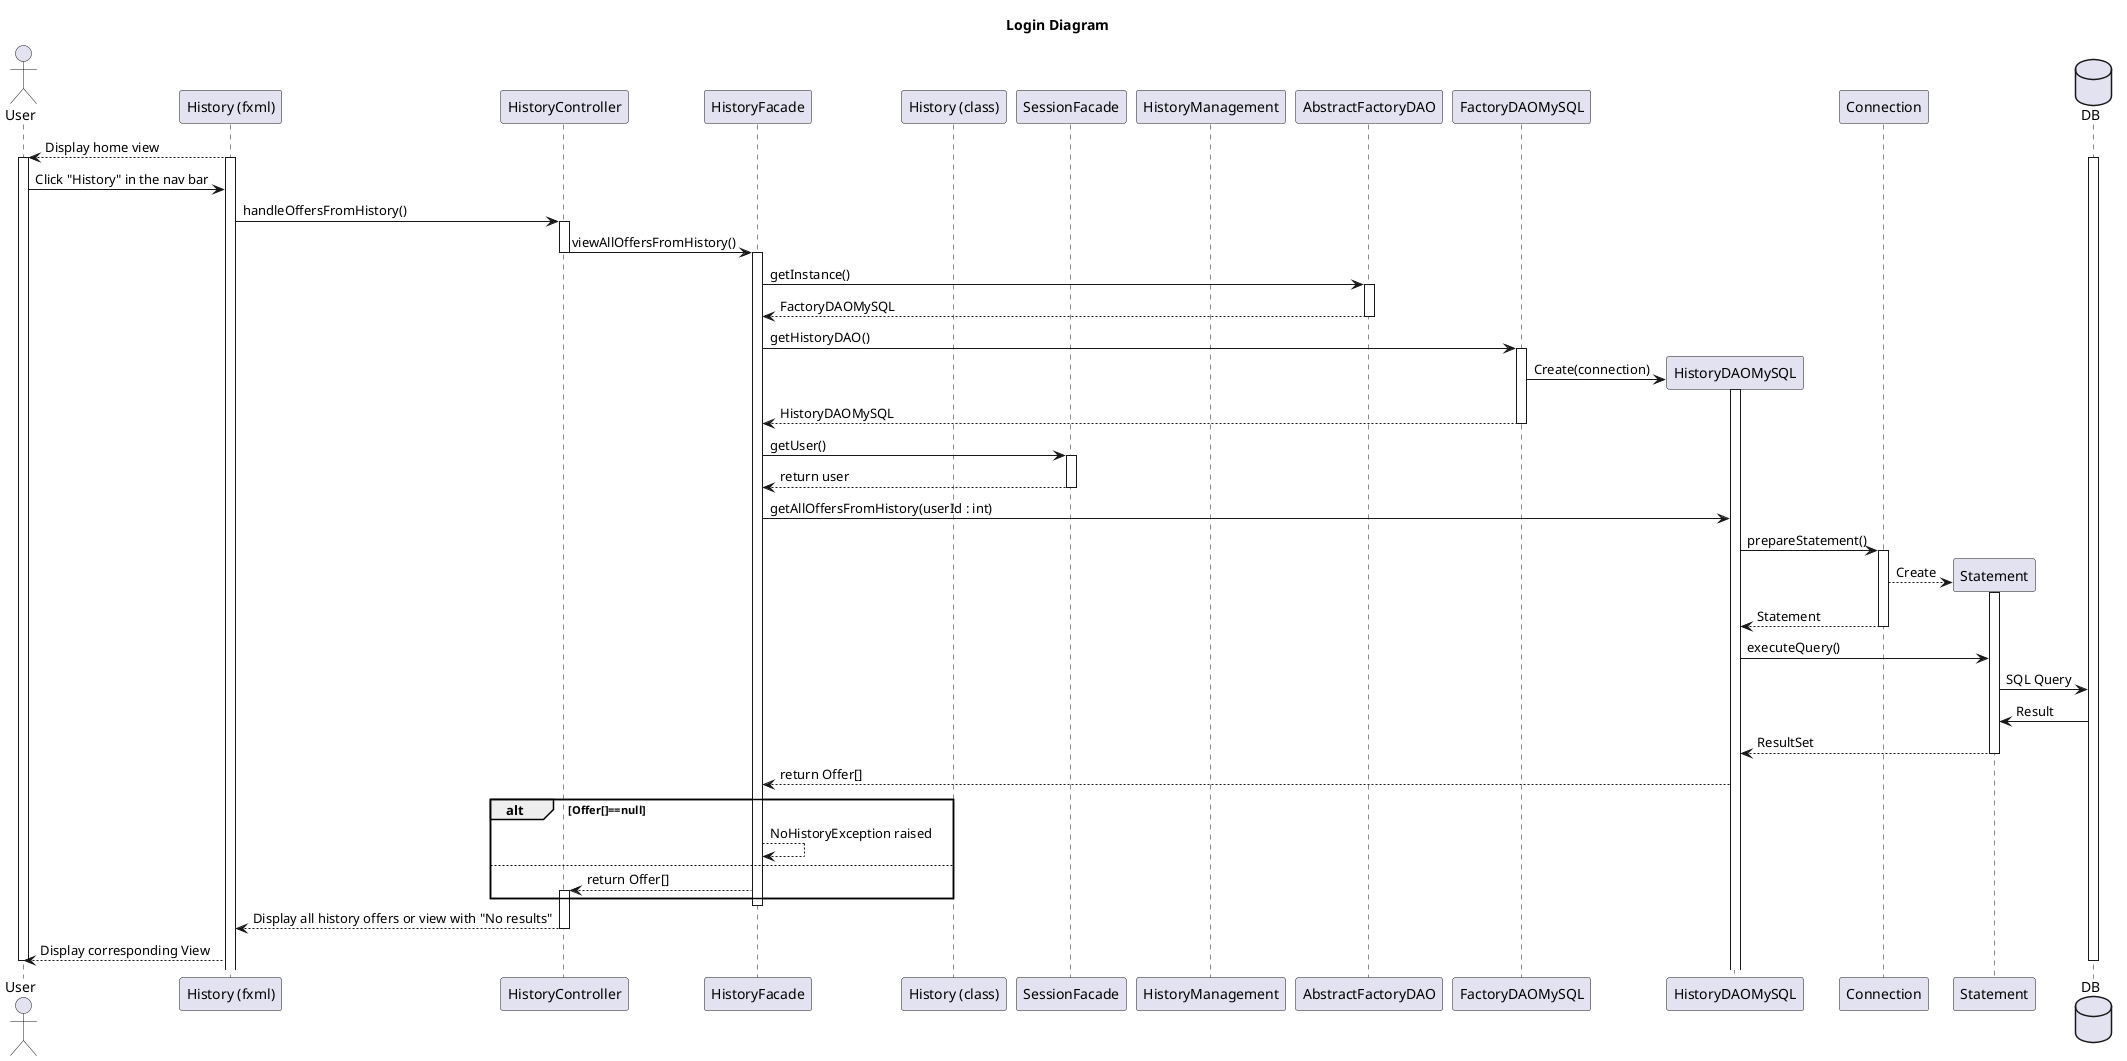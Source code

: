 @startuml
title Login Diagram

actor User
participant "History (fxml)"
participant HistoryController
participant HistoryFacade
participant "History (class)"
participant SessionFacade
participant HistoryManagement
participant AbstractFactoryDAO
participant FactoryDAOMySQL
participant HistoryDAOMySQL
participant Connection
participant Statement
database DB


"History (fxml)"-->User: Display home view

activate "History (fxml)"
activate User
activate DB


User->"History (fxml)": Click "History" in the nav bar

"History (fxml)"->HistoryController: handleOffersFromHistory()

activate HistoryController

HistoryController->HistoryFacade:viewAllOffersFromHistory()

deactivate HistoryController

activate HistoryFacade

HistoryFacade->AbstractFactoryDAO:getInstance()
activate AbstractFactoryDAO

AbstractFactoryDAO--> HistoryFacade : FactoryDAOMySQL
deactivate AbstractFactoryDAO

HistoryFacade -> FactoryDAOMySQL:getHistoryDAO()

activate FactoryDAOMySQL

FactoryDAOMySQL->HistoryDAOMySQL **:Create(connection)

activate HistoryDAOMySQL
FactoryDAOMySQL-->HistoryFacade:HistoryDAOMySQL

deactivate FactoryDAOMySQL

HistoryFacade->SessionFacade: getUser()
activate SessionFacade
SessionFacade-->HistoryFacade: return user
deactivate SessionFacade

HistoryFacade->HistoryDAOMySQL:getAllOffersFromHistory(userId : int)
HistoryDAOMySQL->Connection: prepareStatement()
activate Connection

Connection-->Statement **: Create

activate Statement

Connection-->HistoryDAOMySQL: Statement

deactivate Connection

HistoryDAOMySQL->Statement:executeQuery()

Statement->DB: SQL Query

DB->Statement:Result

Statement-->HistoryDAOMySQL: ResultSet

deactivate Statement

HistoryDAOMySQL-->HistoryFacade: return Offer[]
alt Offer[]==null
    HistoryFacade-->HistoryFacade: NoHistoryException raised
else
    HistoryFacade-->HistoryController : return Offer[]
    activate HistoryController
end


deactivate HistoryFacade

HistoryController-->"History (fxml)": Display all history offers or view with "No results"

deactivate HistoryController

"History (fxml)"-->User: Display corresponding View

deactivate DB
deactivate HistoryManagement
deactivate User

@enduml